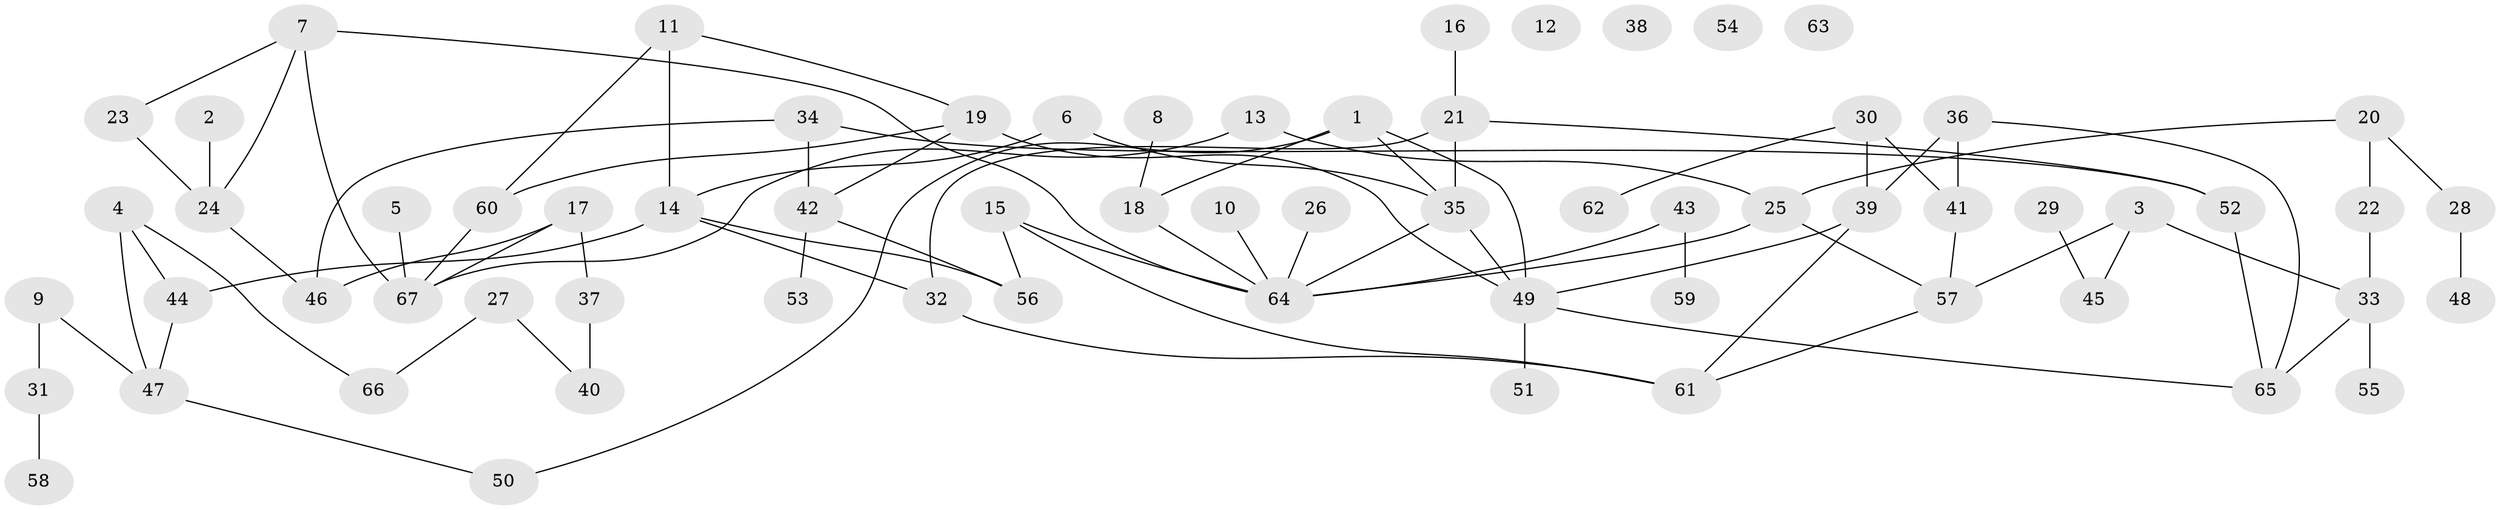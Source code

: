 // coarse degree distribution, {7: 0.022727272727272728, 1: 0.25, 5: 0.09090909090909091, 3: 0.22727272727272727, 4: 0.11363636363636363, 2: 0.13636363636363635, 0: 0.09090909090909091, 6: 0.045454545454545456, 10: 0.022727272727272728}
// Generated by graph-tools (version 1.1) at 2025/23/03/03/25 07:23:28]
// undirected, 67 vertices, 87 edges
graph export_dot {
graph [start="1"]
  node [color=gray90,style=filled];
  1;
  2;
  3;
  4;
  5;
  6;
  7;
  8;
  9;
  10;
  11;
  12;
  13;
  14;
  15;
  16;
  17;
  18;
  19;
  20;
  21;
  22;
  23;
  24;
  25;
  26;
  27;
  28;
  29;
  30;
  31;
  32;
  33;
  34;
  35;
  36;
  37;
  38;
  39;
  40;
  41;
  42;
  43;
  44;
  45;
  46;
  47;
  48;
  49;
  50;
  51;
  52;
  53;
  54;
  55;
  56;
  57;
  58;
  59;
  60;
  61;
  62;
  63;
  64;
  65;
  66;
  67;
  1 -- 18;
  1 -- 35;
  1 -- 49;
  1 -- 50;
  2 -- 24;
  3 -- 33;
  3 -- 45;
  3 -- 57;
  4 -- 44;
  4 -- 47;
  4 -- 66;
  5 -- 67;
  6 -- 14;
  6 -- 35;
  7 -- 23;
  7 -- 24;
  7 -- 64;
  7 -- 67;
  8 -- 18;
  9 -- 31;
  9 -- 47;
  10 -- 64;
  11 -- 14;
  11 -- 19;
  11 -- 60;
  13 -- 25;
  13 -- 67;
  14 -- 32;
  14 -- 44;
  14 -- 56;
  15 -- 56;
  15 -- 61;
  15 -- 64;
  16 -- 21;
  17 -- 37;
  17 -- 46;
  17 -- 67;
  18 -- 64;
  19 -- 42;
  19 -- 49;
  19 -- 60;
  20 -- 22;
  20 -- 25;
  20 -- 28;
  21 -- 32;
  21 -- 35;
  21 -- 52;
  22 -- 33;
  23 -- 24;
  24 -- 46;
  25 -- 57;
  25 -- 64;
  26 -- 64;
  27 -- 40;
  27 -- 66;
  28 -- 48;
  29 -- 45;
  30 -- 39;
  30 -- 41;
  30 -- 62;
  31 -- 58;
  32 -- 61;
  33 -- 55;
  33 -- 65;
  34 -- 42;
  34 -- 46;
  34 -- 52;
  35 -- 49;
  35 -- 64;
  36 -- 39;
  36 -- 41;
  36 -- 65;
  37 -- 40;
  39 -- 49;
  39 -- 61;
  41 -- 57;
  42 -- 53;
  42 -- 56;
  43 -- 59;
  43 -- 64;
  44 -- 47;
  47 -- 50;
  49 -- 51;
  49 -- 65;
  52 -- 65;
  57 -- 61;
  60 -- 67;
}
